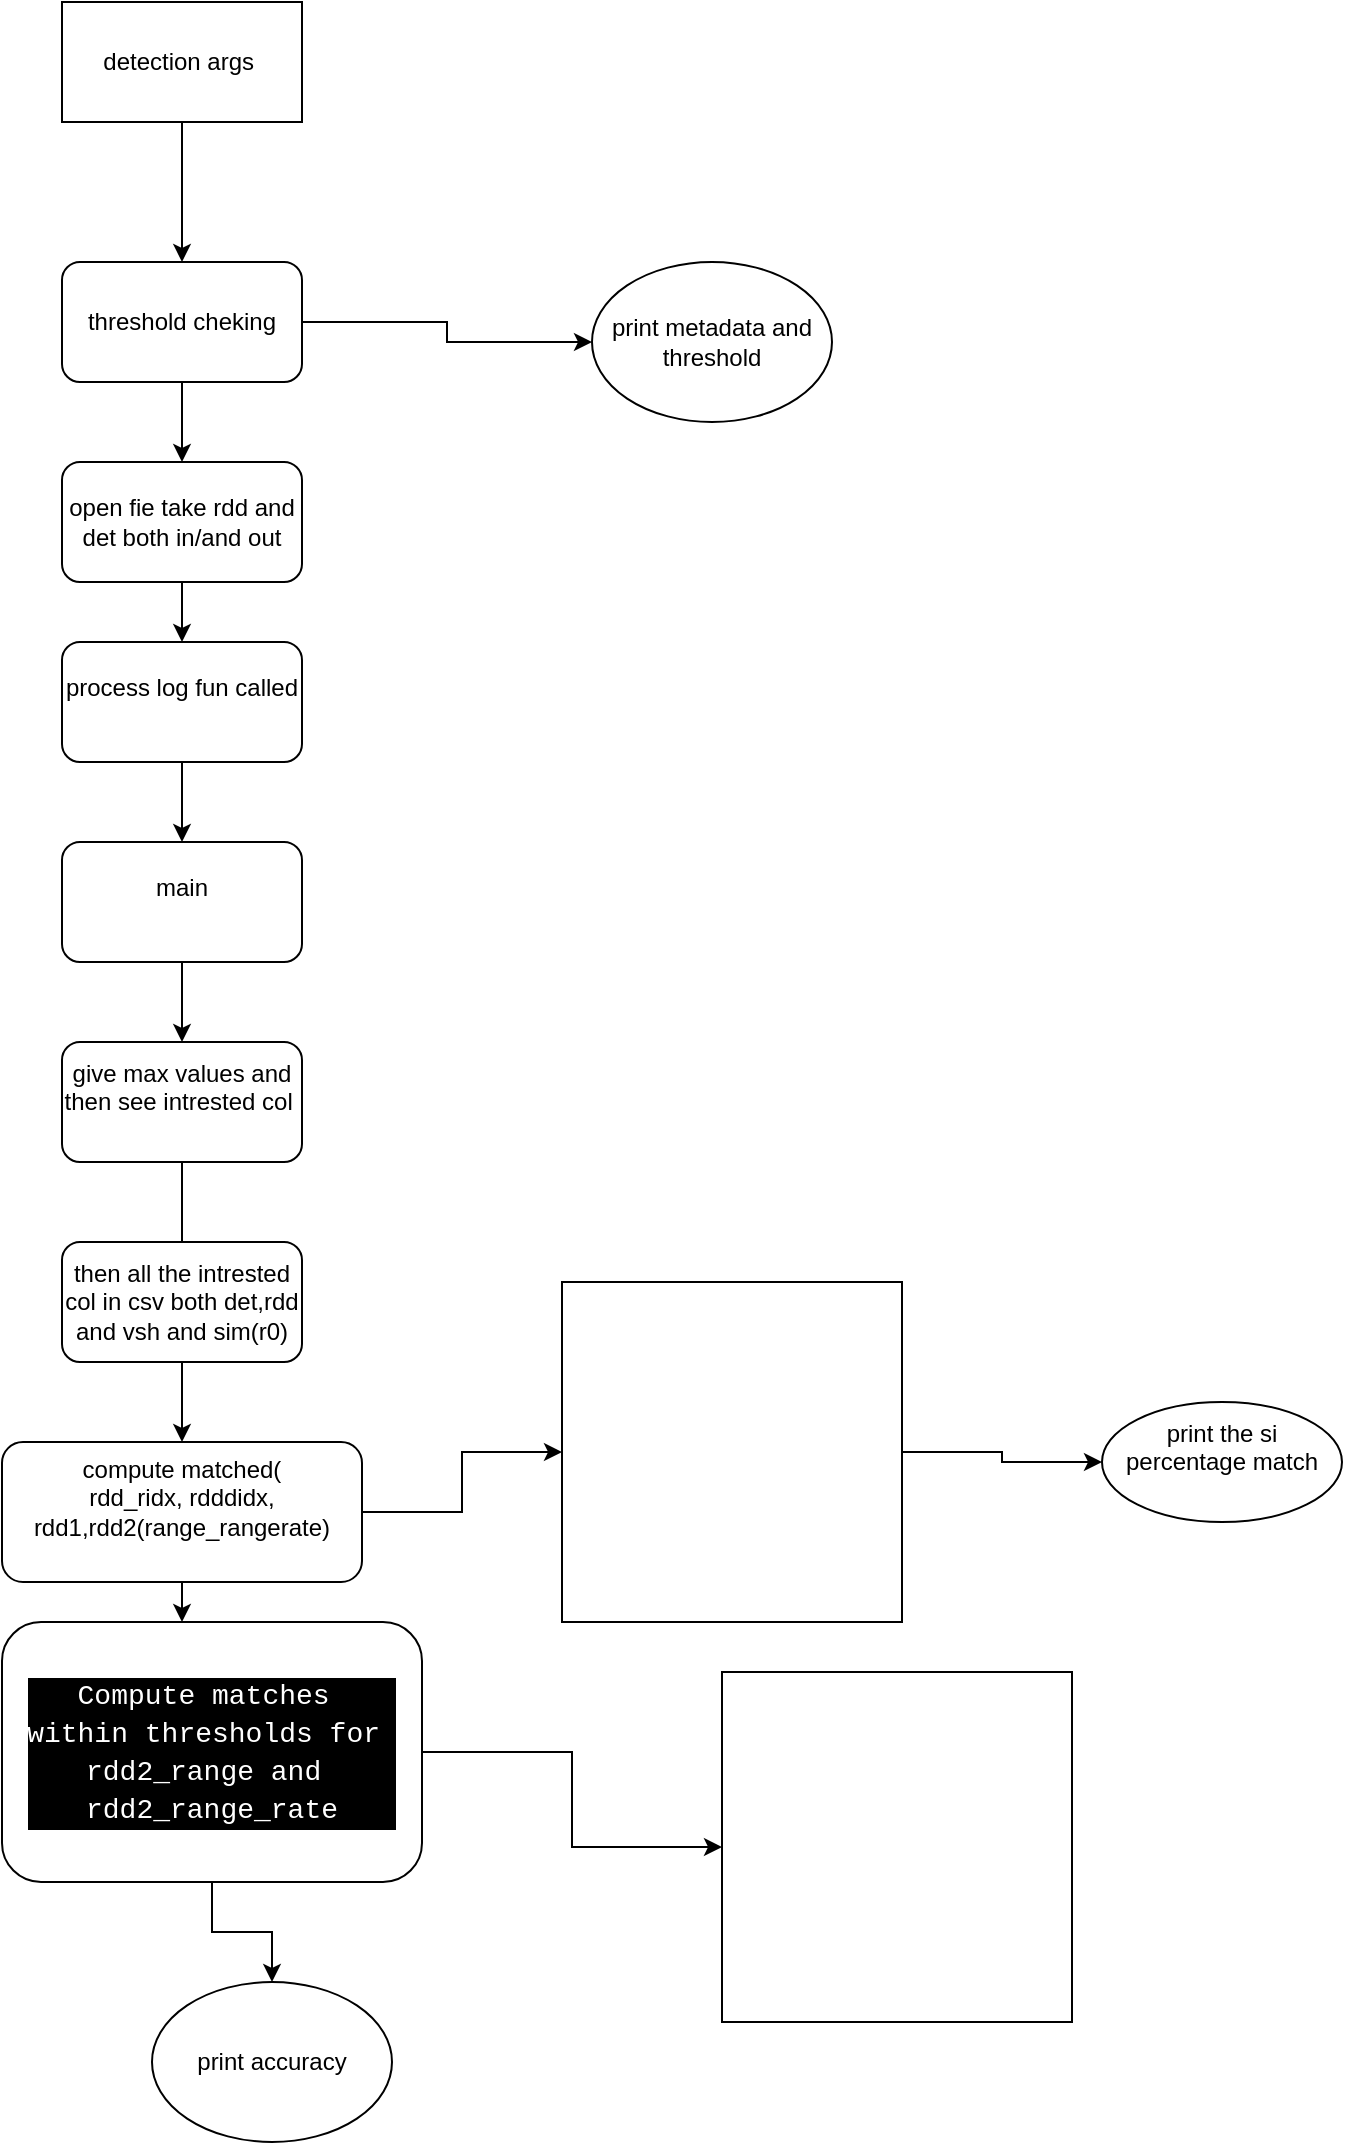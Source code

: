 <mxfile version="24.7.17">
  <diagram name="Page-1" id="yfaTPAsfW7tibvKYr71D">
    <mxGraphModel dx="993" dy="660" grid="1" gridSize="10" guides="1" tooltips="1" connect="1" arrows="1" fold="1" page="1" pageScale="1" pageWidth="850" pageHeight="1100" math="0" shadow="0">
      <root>
        <mxCell id="0" />
        <mxCell id="1" parent="0" />
        <mxCell id="k1vexpL1M8fCgpXoWTq0-5" style="edgeStyle=orthogonalEdgeStyle;rounded=0;orthogonalLoop=1;jettySize=auto;html=1;exitX=0.5;exitY=1;exitDx=0;exitDy=0;" edge="1" parent="1" source="k1vexpL1M8fCgpXoWTq0-1" target="k1vexpL1M8fCgpXoWTq0-2">
          <mxGeometry relative="1" as="geometry" />
        </mxCell>
        <mxCell id="k1vexpL1M8fCgpXoWTq0-1" value="detection args&amp;nbsp;" style="rounded=0;whiteSpace=wrap;html=1;" vertex="1" parent="1">
          <mxGeometry x="160" y="90" width="120" height="60" as="geometry" />
        </mxCell>
        <mxCell id="k1vexpL1M8fCgpXoWTq0-4" style="edgeStyle=orthogonalEdgeStyle;rounded=0;orthogonalLoop=1;jettySize=auto;html=1;exitX=1;exitY=0.5;exitDx=0;exitDy=0;" edge="1" parent="1" source="k1vexpL1M8fCgpXoWTq0-2" target="k1vexpL1M8fCgpXoWTq0-3">
          <mxGeometry relative="1" as="geometry" />
        </mxCell>
        <mxCell id="k1vexpL1M8fCgpXoWTq0-7" style="edgeStyle=orthogonalEdgeStyle;rounded=0;orthogonalLoop=1;jettySize=auto;html=1;exitX=0.5;exitY=1;exitDx=0;exitDy=0;entryX=0.5;entryY=0;entryDx=0;entryDy=0;" edge="1" parent="1" source="k1vexpL1M8fCgpXoWTq0-2" target="k1vexpL1M8fCgpXoWTq0-6">
          <mxGeometry relative="1" as="geometry" />
        </mxCell>
        <mxCell id="k1vexpL1M8fCgpXoWTq0-2" value="threshold cheking" style="rounded=1;whiteSpace=wrap;html=1;" vertex="1" parent="1">
          <mxGeometry x="160" y="220" width="120" height="60" as="geometry" />
        </mxCell>
        <mxCell id="k1vexpL1M8fCgpXoWTq0-3" value="print metadata and threshold" style="ellipse;whiteSpace=wrap;html=1;" vertex="1" parent="1">
          <mxGeometry x="425" y="220" width="120" height="80" as="geometry" />
        </mxCell>
        <mxCell id="k1vexpL1M8fCgpXoWTq0-9" style="edgeStyle=orthogonalEdgeStyle;rounded=0;orthogonalLoop=1;jettySize=auto;html=1;exitX=0.5;exitY=1;exitDx=0;exitDy=0;entryX=0.5;entryY=0;entryDx=0;entryDy=0;" edge="1" parent="1" source="k1vexpL1M8fCgpXoWTq0-6" target="k1vexpL1M8fCgpXoWTq0-8">
          <mxGeometry relative="1" as="geometry" />
        </mxCell>
        <mxCell id="k1vexpL1M8fCgpXoWTq0-6" value="open fie take rdd and det both in/and out" style="rounded=1;whiteSpace=wrap;html=1;" vertex="1" parent="1">
          <mxGeometry x="160" y="320" width="120" height="60" as="geometry" />
        </mxCell>
        <mxCell id="k1vexpL1M8fCgpXoWTq0-11" style="edgeStyle=orthogonalEdgeStyle;rounded=0;orthogonalLoop=1;jettySize=auto;html=1;exitX=0.5;exitY=1;exitDx=0;exitDy=0;" edge="1" parent="1" source="k1vexpL1M8fCgpXoWTq0-8" target="k1vexpL1M8fCgpXoWTq0-10">
          <mxGeometry relative="1" as="geometry" />
        </mxCell>
        <mxCell id="k1vexpL1M8fCgpXoWTq0-8" value="process log fun called&lt;div&gt;&lt;br&gt;&lt;/div&gt;" style="rounded=1;whiteSpace=wrap;html=1;" vertex="1" parent="1">
          <mxGeometry x="160" y="410" width="120" height="60" as="geometry" />
        </mxCell>
        <mxCell id="k1vexpL1M8fCgpXoWTq0-13" style="edgeStyle=orthogonalEdgeStyle;rounded=0;orthogonalLoop=1;jettySize=auto;html=1;exitX=0.5;exitY=1;exitDx=0;exitDy=0;entryX=0.5;entryY=0;entryDx=0;entryDy=0;" edge="1" parent="1" source="k1vexpL1M8fCgpXoWTq0-10" target="k1vexpL1M8fCgpXoWTq0-12">
          <mxGeometry relative="1" as="geometry" />
        </mxCell>
        <mxCell id="k1vexpL1M8fCgpXoWTq0-10" value="main&lt;div&gt;&lt;br&gt;&lt;/div&gt;" style="rounded=1;whiteSpace=wrap;html=1;" vertex="1" parent="1">
          <mxGeometry x="160" y="510" width="120" height="60" as="geometry" />
        </mxCell>
        <mxCell id="k1vexpL1M8fCgpXoWTq0-14" style="edgeStyle=orthogonalEdgeStyle;rounded=0;orthogonalLoop=1;jettySize=auto;html=1;exitX=0.5;exitY=1;exitDx=0;exitDy=0;" edge="1" parent="1" source="k1vexpL1M8fCgpXoWTq0-12">
          <mxGeometry relative="1" as="geometry">
            <mxPoint x="220" y="720" as="targetPoint" />
          </mxGeometry>
        </mxCell>
        <mxCell id="k1vexpL1M8fCgpXoWTq0-12" value="give max values and then see intrested col&amp;nbsp;&lt;div&gt;&lt;br&gt;&lt;/div&gt;" style="rounded=1;whiteSpace=wrap;html=1;" vertex="1" parent="1">
          <mxGeometry x="160" y="610" width="120" height="60" as="geometry" />
        </mxCell>
        <mxCell id="k1vexpL1M8fCgpXoWTq0-17" style="edgeStyle=orthogonalEdgeStyle;rounded=0;orthogonalLoop=1;jettySize=auto;html=1;exitX=0.5;exitY=1;exitDx=0;exitDy=0;" edge="1" parent="1" source="k1vexpL1M8fCgpXoWTq0-15" target="k1vexpL1M8fCgpXoWTq0-16">
          <mxGeometry relative="1" as="geometry" />
        </mxCell>
        <mxCell id="k1vexpL1M8fCgpXoWTq0-15" value="then all the intrested col in csv both det,rdd and vsh and sim(r0)" style="rounded=1;whiteSpace=wrap;html=1;" vertex="1" parent="1">
          <mxGeometry x="160" y="710" width="120" height="60" as="geometry" />
        </mxCell>
        <mxCell id="k1vexpL1M8fCgpXoWTq0-20" style="edgeStyle=orthogonalEdgeStyle;rounded=0;orthogonalLoop=1;jettySize=auto;html=1;exitX=0.5;exitY=1;exitDx=0;exitDy=0;" edge="1" parent="1" source="k1vexpL1M8fCgpXoWTq0-16">
          <mxGeometry relative="1" as="geometry">
            <mxPoint x="220" y="900" as="targetPoint" />
          </mxGeometry>
        </mxCell>
        <mxCell id="k1vexpL1M8fCgpXoWTq0-26" style="edgeStyle=orthogonalEdgeStyle;rounded=0;orthogonalLoop=1;jettySize=auto;html=1;exitX=1;exitY=0.5;exitDx=0;exitDy=0;entryX=0;entryY=0.5;entryDx=0;entryDy=0;" edge="1" parent="1" source="k1vexpL1M8fCgpXoWTq0-16" target="k1vexpL1M8fCgpXoWTq0-25">
          <mxGeometry relative="1" as="geometry" />
        </mxCell>
        <mxCell id="k1vexpL1M8fCgpXoWTq0-16" value="compute matched(&lt;div&gt;rdd_ridx, rdddidx, rdd1,rdd2(range_rangerate)&lt;/div&gt;&lt;div&gt;&amp;nbsp;&lt;/div&gt;" style="rounded=1;whiteSpace=wrap;html=1;" vertex="1" parent="1">
          <mxGeometry x="130" y="810" width="180" height="70" as="geometry" />
        </mxCell>
        <mxCell id="k1vexpL1M8fCgpXoWTq0-19" value="print the si percentage match&lt;div&gt;&lt;br&gt;&lt;/div&gt;" style="ellipse;whiteSpace=wrap;html=1;" vertex="1" parent="1">
          <mxGeometry x="680" y="790" width="120" height="60" as="geometry" />
        </mxCell>
        <mxCell id="k1vexpL1M8fCgpXoWTq0-23" style="edgeStyle=orthogonalEdgeStyle;rounded=0;orthogonalLoop=1;jettySize=auto;html=1;exitX=0.5;exitY=1;exitDx=0;exitDy=0;entryX=0.5;entryY=0;entryDx=0;entryDy=0;" edge="1" parent="1" source="k1vexpL1M8fCgpXoWTq0-21" target="k1vexpL1M8fCgpXoWTq0-22">
          <mxGeometry relative="1" as="geometry" />
        </mxCell>
        <mxCell id="k1vexpL1M8fCgpXoWTq0-28" style="edgeStyle=orthogonalEdgeStyle;rounded=0;orthogonalLoop=1;jettySize=auto;html=1;exitX=1;exitY=0.5;exitDx=0;exitDy=0;" edge="1" parent="1" source="k1vexpL1M8fCgpXoWTq0-21" target="k1vexpL1M8fCgpXoWTq0-24">
          <mxGeometry relative="1" as="geometry" />
        </mxCell>
        <mxCell id="k1vexpL1M8fCgpXoWTq0-21" value="&lt;div style=&quot;background-color: rgb(0, 0, 0); font-family: Consolas, &amp;quot;Courier New&amp;quot;, monospace; font-size: 14px; line-height: 19px; white-space: pre;&quot;&gt;&lt;font color=&quot;#ffffff&quot;&gt;Compute matches &lt;/font&gt;&lt;/div&gt;&lt;div style=&quot;background-color: rgb(0, 0, 0); font-family: Consolas, &amp;quot;Courier New&amp;quot;, monospace; font-size: 14px; line-height: 19px; white-space: pre;&quot;&gt;&lt;font color=&quot;#ffffff&quot;&gt;within thresholds for &lt;/font&gt;&lt;/div&gt;&lt;div style=&quot;background-color: rgb(0, 0, 0); font-family: Consolas, &amp;quot;Courier New&amp;quot;, monospace; font-size: 14px; line-height: 19px; white-space: pre;&quot;&gt;&lt;font color=&quot;#ffffff&quot;&gt;rdd2_range and &lt;/font&gt;&lt;/div&gt;&lt;div style=&quot;background-color: rgb(0, 0, 0); font-family: Consolas, &amp;quot;Courier New&amp;quot;, monospace; font-size: 14px; line-height: 19px; white-space: pre;&quot;&gt;&lt;font color=&quot;#ffffff&quot;&gt;rdd2_range_rate&lt;/font&gt;&lt;/div&gt;" style="rounded=1;whiteSpace=wrap;html=1;" vertex="1" parent="1">
          <mxGeometry x="130" y="900" width="210" height="130" as="geometry" />
        </mxCell>
        <mxCell id="k1vexpL1M8fCgpXoWTq0-22" value="print accuracy" style="ellipse;whiteSpace=wrap;html=1;" vertex="1" parent="1">
          <mxGeometry x="205" y="1080" width="120" height="80" as="geometry" />
        </mxCell>
        <mxCell id="k1vexpL1M8fCgpXoWTq0-24" value="" style="whiteSpace=wrap;html=1;aspect=fixed;" vertex="1" parent="1">
          <mxGeometry x="490" y="925" width="175" height="175" as="geometry" />
        </mxCell>
        <mxCell id="k1vexpL1M8fCgpXoWTq0-27" style="edgeStyle=orthogonalEdgeStyle;rounded=0;orthogonalLoop=1;jettySize=auto;html=1;exitX=1;exitY=0.5;exitDx=0;exitDy=0;" edge="1" parent="1" source="k1vexpL1M8fCgpXoWTq0-25" target="k1vexpL1M8fCgpXoWTq0-19">
          <mxGeometry relative="1" as="geometry" />
        </mxCell>
        <mxCell id="k1vexpL1M8fCgpXoWTq0-25" value="" style="whiteSpace=wrap;html=1;aspect=fixed;" vertex="1" parent="1">
          <mxGeometry x="410" y="730" width="170" height="170" as="geometry" />
        </mxCell>
      </root>
    </mxGraphModel>
  </diagram>
</mxfile>
